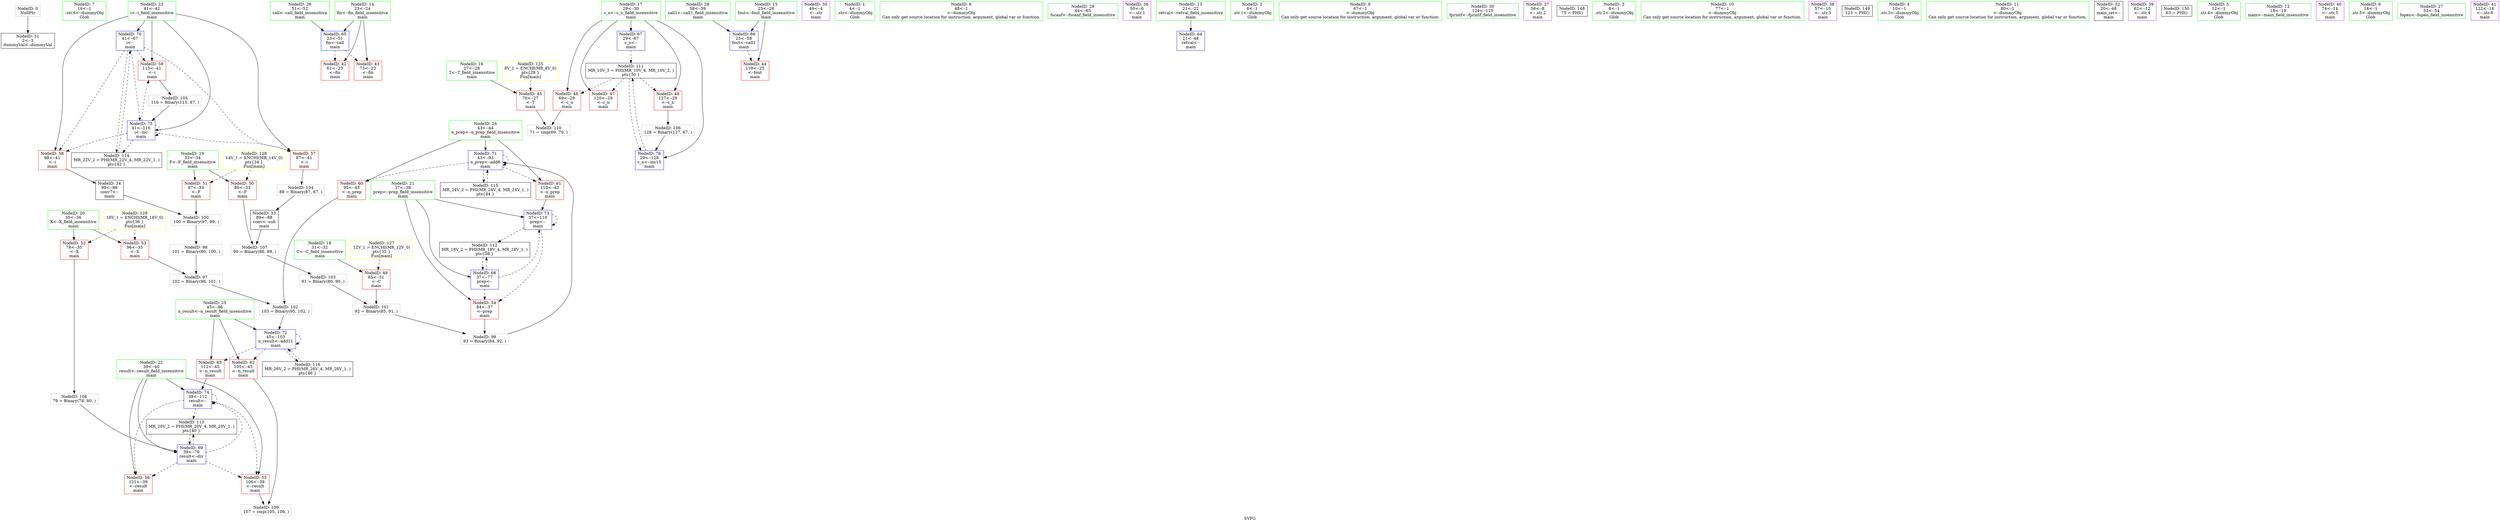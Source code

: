 digraph "SVFG" {
	label="SVFG";

	Node0x55b7d7e86f30 [shape=record,color=grey,label="{NodeID: 0\nNullPtr}"];
	Node0x55b7d7e86f30 -> Node0x55b7d7e9cb30[style=solid];
	Node0x55b7d7e9b270 [shape=record,color=green,label="{NodeID: 7\n16\<--1\n.str.6\<--dummyObj\nGlob }"];
	Node0x55b7d7e9d9f0 [shape=record,color=grey,label="{NodeID: 97\n102 = Binary(96, 101, )\n}"];
	Node0x55b7d7e9d9f0 -> Node0x55b7d7ea1fe0[style=solid];
	Node0x55b7d7e9bcd0 [shape=record,color=green,label="{NodeID: 14\n23\<--24\nfin\<--fin_field_insensitive\nmain\n}"];
	Node0x55b7d7e9bcd0 -> Node0x55b7d7e9d450[style=solid];
	Node0x55b7d7e9bcd0 -> Node0x55b7d7e9d520[style=solid];
	Node0x55b7d7e9bcd0 -> Node0x55b7d7e9f720[style=solid];
	Node0x55b7d7ea22e0 [shape=record,color=grey,label="{NodeID: 104\n88 = Binary(87, 67, )\n}"];
	Node0x55b7d7ea22e0 -> Node0x55b7d7e9cd00[style=solid];
	Node0x55b7d7e9c280 [shape=record,color=green,label="{NodeID: 21\n37\<--38\nprep\<--prep_field_insensitive\nmain\n}"];
	Node0x55b7d7e9c280 -> Node0x55b7d7e9ee30[style=solid];
	Node0x55b7d7e9c280 -> Node0x55b7d7e9f990[style=solid];
	Node0x55b7d7e9c280 -> Node0x55b7d7e9fda0[style=solid];
	Node0x55b7d7ea6470 [shape=record,color=black,label="{NodeID: 111\nMR_10V_3 = PHI(MR_10V_4, MR_10V_2, )\npts\{30 \}\n}"];
	Node0x55b7d7ea6470 -> Node0x55b7d7e9d790[style=dashed];
	Node0x55b7d7ea6470 -> Node0x55b7d7e9d860[style=dashed];
	Node0x55b7d7ea6470 -> Node0x55b7d7e9e950[style=dashed];
	Node0x55b7d7ea6470 -> Node0x55b7d7ea0010[style=dashed];
	Node0x55b7d7e9c860 [shape=record,color=green,label="{NodeID: 28\n58\<--59\ncall1\<--call1_field_insensitive\nmain\n}"];
	Node0x55b7d7e9c860 -> Node0x55b7d7e9f7f0[style=solid];
	Node0x55b7d7e9cea0 [shape=record,color=purple,label="{NodeID: 35\n49\<--4\n\<--.str\nmain\n}"];
	Node0x55b7d7eaa850 [shape=record,color=yellow,style=double,label="{NodeID: 125\n8V_1 = ENCHI(MR_8V_0)\npts\{28 \}\nFun[main]}"];
	Node0x55b7d7eaa850 -> Node0x55b7d7e9d6c0[style=dashed];
	Node0x55b7d7e9d450 [shape=record,color=red,label="{NodeID: 42\n61\<--23\n\<--fin\nmain\n}"];
	Node0x55b7d7e9ea20 [shape=record,color=red,label="{NodeID: 49\n85\<--31\n\<--C\nmain\n}"];
	Node0x55b7d7e9ea20 -> Node0x55b7d7e9dff0[style=solid];
	Node0x55b7d7e9efd0 [shape=record,color=red,label="{NodeID: 56\n121\<--39\n\<--result\nmain\n}"];
	Node0x55b7d7e9f580 [shape=record,color=red,label="{NodeID: 63\n112\<--45\n\<--n_result\nmain\n}"];
	Node0x55b7d7e9f580 -> Node0x55b7d7e9fe70[style=solid];
	Node0x55b7d7e9fb30 [shape=record,color=blue,label="{NodeID: 70\n41\<--67\ni\<--\nmain\n}"];
	Node0x55b7d7e9fb30 -> Node0x55b7d7e9f0a0[style=dashed];
	Node0x55b7d7e9fb30 -> Node0x55b7d7e9f170[style=dashed];
	Node0x55b7d7e9fb30 -> Node0x55b7d7e9f240[style=dashed];
	Node0x55b7d7e9fb30 -> Node0x55b7d7e9ff40[style=dashed];
	Node0x55b7d7e9fb30 -> Node0x55b7d7ea7370[style=dashed];
	Node0x55b7d7e85ca0 [shape=record,color=green,label="{NodeID: 1\n4\<--1\n.str\<--dummyObj\nGlob }"];
	Node0x55b7d7e9b300 [shape=record,color=green,label="{NodeID: 8\n48\<--1\n\<--dummyObj\nCan only get source location for instruction, argument, global var or function.}"];
	Node0x55b7d7e9db70 [shape=record,color=grey,label="{NodeID: 98\n101 = Binary(80, 100, )\n}"];
	Node0x55b7d7e9db70 -> Node0x55b7d7e9d9f0[style=solid];
	Node0x55b7d7e9bda0 [shape=record,color=green,label="{NodeID: 15\n25\<--26\nfout\<--fout_field_insensitive\nmain\n}"];
	Node0x55b7d7e9bda0 -> Node0x55b7d7e9d5f0[style=solid];
	Node0x55b7d7e9bda0 -> Node0x55b7d7e9f7f0[style=solid];
	Node0x55b7d7ea2460 [shape=record,color=grey,label="{NodeID: 105\n116 = Binary(115, 67, )\n}"];
	Node0x55b7d7ea2460 -> Node0x55b7d7e9ff40[style=solid];
	Node0x55b7d7e9c350 [shape=record,color=green,label="{NodeID: 22\n39\<--40\nresult\<--result_field_insensitive\nmain\n}"];
	Node0x55b7d7e9c350 -> Node0x55b7d7e9ef00[style=solid];
	Node0x55b7d7e9c350 -> Node0x55b7d7e9efd0[style=solid];
	Node0x55b7d7e9c350 -> Node0x55b7d7e9fa60[style=solid];
	Node0x55b7d7e9c350 -> Node0x55b7d7e9fe70[style=solid];
	Node0x55b7d7ea6970 [shape=record,color=black,label="{NodeID: 112\nMR_18V_2 = PHI(MR_18V_4, MR_18V_1, )\npts\{38 \}\n}"];
	Node0x55b7d7ea6970 -> Node0x55b7d7e9f990[style=dashed];
	Node0x55b7d7e9c930 [shape=record,color=green,label="{NodeID: 29\n64\<--65\nfscanf\<--fscanf_field_insensitive\n}"];
	Node0x55b7d7e9cf70 [shape=record,color=purple,label="{NodeID: 36\n50\<--6\n\<--.str.1\nmain\n}"];
	Node0x55b7d7e9d520 [shape=record,color=red,label="{NodeID: 43\n73\<--23\n\<--fin\nmain\n}"];
	Node0x55b7d7e9eaf0 [shape=record,color=red,label="{NodeID: 50\n86\<--33\n\<--F\nmain\n}"];
	Node0x55b7d7e9eaf0 -> Node0x55b7d7ea2760[style=solid];
	Node0x55b7d7e9f0a0 [shape=record,color=red,label="{NodeID: 57\n87\<--41\n\<--i\nmain\n}"];
	Node0x55b7d7e9f0a0 -> Node0x55b7d7ea22e0[style=solid];
	Node0x55b7d7e9f650 [shape=record,color=blue,label="{NodeID: 64\n21\<--48\nretval\<--\nmain\n}"];
	Node0x55b7d7e9fc00 [shape=record,color=blue,label="{NodeID: 71\n43\<--93\nn_prep\<--add6\nmain\n}"];
	Node0x55b7d7e9fc00 -> Node0x55b7d7e9f310[style=dashed];
	Node0x55b7d7e9fc00 -> Node0x55b7d7e9f3e0[style=dashed];
	Node0x55b7d7e9fc00 -> Node0x55b7d7e9fc00[style=dashed];
	Node0x55b7d7e9fc00 -> Node0x55b7d7ea7870[style=dashed];
	Node0x55b7d7e86200 [shape=record,color=green,label="{NodeID: 2\n6\<--1\n.str.1\<--dummyObj\nGlob }"];
	Node0x55b7d7e9b390 [shape=record,color=green,label="{NodeID: 9\n67\<--1\n\<--dummyObj\nCan only get source location for instruction, argument, global var or function.}"];
	Node0x55b7d7e9dcf0 [shape=record,color=grey,label="{NodeID: 99\n93 = Binary(84, 92, )\n}"];
	Node0x55b7d7e9dcf0 -> Node0x55b7d7e9fc00[style=solid];
	Node0x55b7d7e9be70 [shape=record,color=green,label="{NodeID: 16\n27\<--28\nT\<--T_field_insensitive\nmain\n}"];
	Node0x55b7d7e9be70 -> Node0x55b7d7e9d6c0[style=solid];
	Node0x55b7d7ea25e0 [shape=record,color=grey,label="{NodeID: 106\n128 = Binary(127, 67, )\n}"];
	Node0x55b7d7ea25e0 -> Node0x55b7d7ea0010[style=solid];
	Node0x55b7d7e9c420 [shape=record,color=green,label="{NodeID: 23\n41\<--42\ni\<--i_field_insensitive\nmain\n}"];
	Node0x55b7d7e9c420 -> Node0x55b7d7e9f0a0[style=solid];
	Node0x55b7d7e9c420 -> Node0x55b7d7e9f170[style=solid];
	Node0x55b7d7e9c420 -> Node0x55b7d7e9f240[style=solid];
	Node0x55b7d7e9c420 -> Node0x55b7d7e9fb30[style=solid];
	Node0x55b7d7e9c420 -> Node0x55b7d7e9ff40[style=solid];
	Node0x55b7d7ea6e70 [shape=record,color=black,label="{NodeID: 113\nMR_20V_2 = PHI(MR_20V_4, MR_20V_1, )\npts\{40 \}\n}"];
	Node0x55b7d7ea6e70 -> Node0x55b7d7e9fa60[style=dashed];
	Node0x55b7d7e9ca30 [shape=record,color=green,label="{NodeID: 30\n124\<--125\nfprintf\<--fprintf_field_insensitive\n}"];
	Node0x55b7d7e9d040 [shape=record,color=purple,label="{NodeID: 37\n56\<--8\n\<--.str.2\nmain\n}"];
	Node0x55b7d7eaaa10 [shape=record,color=yellow,style=double,label="{NodeID: 127\n12V_1 = ENCHI(MR_12V_0)\npts\{32 \}\nFun[main]}"];
	Node0x55b7d7eaaa10 -> Node0x55b7d7e9ea20[style=dashed];
	Node0x55b7d7e9d5f0 [shape=record,color=red,label="{NodeID: 44\n119\<--25\n\<--fout\nmain\n}"];
	Node0x55b7d7e9ebc0 [shape=record,color=red,label="{NodeID: 51\n97\<--33\n\<--F\nmain\n}"];
	Node0x55b7d7e9ebc0 -> Node0x55b7d7e9de70[style=solid];
	Node0x55b7d7e9f170 [shape=record,color=red,label="{NodeID: 58\n98\<--41\n\<--i\nmain\n}"];
	Node0x55b7d7e9f170 -> Node0x55b7d7e9cdd0[style=solid];
	Node0x55b7d7eb1c80 [shape=record,color=black,label="{NodeID: 148\n75 = PHI()\n}"];
	Node0x55b7d7e9f720 [shape=record,color=blue,label="{NodeID: 65\n23\<--51\nfin\<--call\nmain\n}"];
	Node0x55b7d7e9f720 -> Node0x55b7d7e9d450[style=dashed];
	Node0x55b7d7e9f720 -> Node0x55b7d7e9d520[style=dashed];
	Node0x55b7d7e9fcd0 [shape=record,color=blue,label="{NodeID: 72\n45\<--103\nn_result\<--add11\nmain\n}"];
	Node0x55b7d7e9fcd0 -> Node0x55b7d7e9f4b0[style=dashed];
	Node0x55b7d7e9fcd0 -> Node0x55b7d7e9f580[style=dashed];
	Node0x55b7d7e9fcd0 -> Node0x55b7d7e9fcd0[style=dashed];
	Node0x55b7d7e9fcd0 -> Node0x55b7d7ea7d70[style=dashed];
	Node0x55b7d7e86290 [shape=record,color=green,label="{NodeID: 3\n8\<--1\n.str.2\<--dummyObj\nGlob }"];
	Node0x55b7d7e86fc0 [shape=record,color=green,label="{NodeID: 10\n77\<--1\n\<--dummyObj\nCan only get source location for instruction, argument, global var or function.}"];
	Node0x55b7d7e9de70 [shape=record,color=grey,label="{NodeID: 100\n100 = Binary(97, 99, )\n}"];
	Node0x55b7d7e9de70 -> Node0x55b7d7e9db70[style=solid];
	Node0x55b7d7e9bf40 [shape=record,color=green,label="{NodeID: 17\n29\<--30\nc_n\<--c_n_field_insensitive\nmain\n}"];
	Node0x55b7d7e9bf40 -> Node0x55b7d7e9d790[style=solid];
	Node0x55b7d7e9bf40 -> Node0x55b7d7e9d860[style=solid];
	Node0x55b7d7e9bf40 -> Node0x55b7d7e9e950[style=solid];
	Node0x55b7d7e9bf40 -> Node0x55b7d7e9f8c0[style=solid];
	Node0x55b7d7e9bf40 -> Node0x55b7d7ea0010[style=solid];
	Node0x55b7d7ea2760 [shape=record,color=grey,label="{NodeID: 107\n90 = Binary(86, 89, )\n}"];
	Node0x55b7d7ea2760 -> Node0x55b7d7ea2160[style=solid];
	Node0x55b7d7e9c4f0 [shape=record,color=green,label="{NodeID: 24\n43\<--44\nn_prep\<--n_prep_field_insensitive\nmain\n}"];
	Node0x55b7d7e9c4f0 -> Node0x55b7d7e9f310[style=solid];
	Node0x55b7d7e9c4f0 -> Node0x55b7d7e9f3e0[style=solid];
	Node0x55b7d7e9c4f0 -> Node0x55b7d7e9fc00[style=solid];
	Node0x55b7d7ea7370 [shape=record,color=black,label="{NodeID: 114\nMR_22V_2 = PHI(MR_22V_4, MR_22V_1, )\npts\{42 \}\n}"];
	Node0x55b7d7ea7370 -> Node0x55b7d7e9fb30[style=dashed];
	Node0x55b7d7e9cb30 [shape=record,color=black,label="{NodeID: 31\n2\<--3\ndummyVal\<--dummyVal\n}"];
	Node0x55b7d7e9d110 [shape=record,color=purple,label="{NodeID: 38\n57\<--10\n\<--.str.3\nmain\n}"];
	Node0x55b7d7eaaaf0 [shape=record,color=yellow,style=double,label="{NodeID: 128\n14V_1 = ENCHI(MR_14V_0)\npts\{34 \}\nFun[main]}"];
	Node0x55b7d7eaaaf0 -> Node0x55b7d7e9eaf0[style=dashed];
	Node0x55b7d7eaaaf0 -> Node0x55b7d7e9ebc0[style=dashed];
	Node0x55b7d7e9d6c0 [shape=record,color=red,label="{NodeID: 45\n70\<--27\n\<--T\nmain\n}"];
	Node0x55b7d7e9d6c0 -> Node0x55b7d7ea2be0[style=solid];
	Node0x55b7d7e9ec90 [shape=record,color=red,label="{NodeID: 52\n78\<--35\n\<--X\nmain\n}"];
	Node0x55b7d7e9ec90 -> Node0x55b7d7ea28e0[style=solid];
	Node0x55b7d7e9f240 [shape=record,color=red,label="{NodeID: 59\n115\<--41\n\<--i\nmain\n}"];
	Node0x55b7d7e9f240 -> Node0x55b7d7ea2460[style=solid];
	Node0x55b7d7eb1d80 [shape=record,color=black,label="{NodeID: 149\n123 = PHI()\n}"];
	Node0x55b7d7e9f7f0 [shape=record,color=blue,label="{NodeID: 66\n25\<--58\nfout\<--call1\nmain\n}"];
	Node0x55b7d7e9f7f0 -> Node0x55b7d7e9d5f0[style=dashed];
	Node0x55b7d7e9fda0 [shape=record,color=blue,label="{NodeID: 73\n37\<--110\nprep\<--\nmain\n}"];
	Node0x55b7d7e9fda0 -> Node0x55b7d7e9ee30[style=dashed];
	Node0x55b7d7e9fda0 -> Node0x55b7d7e9fda0[style=dashed];
	Node0x55b7d7e9fda0 -> Node0x55b7d7ea6970[style=dashed];
	Node0x55b7d7e9aea0 [shape=record,color=green,label="{NodeID: 4\n10\<--1\n.str.3\<--dummyObj\nGlob }"];
	Node0x55b7d7e87090 [shape=record,color=green,label="{NodeID: 11\n80\<--1\n\<--dummyObj\nCan only get source location for instruction, argument, global var or function.}"];
	Node0x55b7d7e9dff0 [shape=record,color=grey,label="{NodeID: 101\n92 = Binary(85, 91, )\n}"];
	Node0x55b7d7e9dff0 -> Node0x55b7d7e9dcf0[style=solid];
	Node0x55b7d7e9c010 [shape=record,color=green,label="{NodeID: 18\n31\<--32\nC\<--C_field_insensitive\nmain\n}"];
	Node0x55b7d7e9c010 -> Node0x55b7d7e9ea20[style=solid];
	Node0x55b7d7ea28e0 [shape=record,color=grey,label="{NodeID: 108\n79 = Binary(78, 80, )\n}"];
	Node0x55b7d7ea28e0 -> Node0x55b7d7e9fa60[style=solid];
	Node0x55b7d7e9c5c0 [shape=record,color=green,label="{NodeID: 25\n45\<--46\nn_result\<--n_result_field_insensitive\nmain\n}"];
	Node0x55b7d7e9c5c0 -> Node0x55b7d7e9f4b0[style=solid];
	Node0x55b7d7e9c5c0 -> Node0x55b7d7e9f580[style=solid];
	Node0x55b7d7e9c5c0 -> Node0x55b7d7e9fcd0[style=solid];
	Node0x55b7d7ea7870 [shape=record,color=black,label="{NodeID: 115\nMR_24V_2 = PHI(MR_24V_4, MR_24V_1, )\npts\{44 \}\n}"];
	Node0x55b7d7ea7870 -> Node0x55b7d7e9fc00[style=dashed];
	Node0x55b7d7e9cc30 [shape=record,color=black,label="{NodeID: 32\n20\<--48\nmain_ret\<--\nmain\n}"];
	Node0x55b7d7e9d1e0 [shape=record,color=purple,label="{NodeID: 39\n62\<--12\n\<--.str.4\nmain\n}"];
	Node0x55b7d7eaac00 [shape=record,color=yellow,style=double,label="{NodeID: 129\n16V_1 = ENCHI(MR_16V_0)\npts\{36 \}\nFun[main]}"];
	Node0x55b7d7eaac00 -> Node0x55b7d7e9ec90[style=dashed];
	Node0x55b7d7eaac00 -> Node0x55b7d7e9ed60[style=dashed];
	Node0x55b7d7e9d790 [shape=record,color=red,label="{NodeID: 46\n69\<--29\n\<--c_n\nmain\n}"];
	Node0x55b7d7e9d790 -> Node0x55b7d7ea2be0[style=solid];
	Node0x55b7d7e9ed60 [shape=record,color=red,label="{NodeID: 53\n96\<--35\n\<--X\nmain\n}"];
	Node0x55b7d7e9ed60 -> Node0x55b7d7e9d9f0[style=solid];
	Node0x55b7d7e9f310 [shape=record,color=red,label="{NodeID: 60\n95\<--43\n\<--n_prep\nmain\n}"];
	Node0x55b7d7e9f310 -> Node0x55b7d7ea1fe0[style=solid];
	Node0x55b7d7eb1e80 [shape=record,color=black,label="{NodeID: 150\n63 = PHI()\n}"];
	Node0x55b7d7e9f8c0 [shape=record,color=blue,label="{NodeID: 67\n29\<--67\nc_n\<--\nmain\n}"];
	Node0x55b7d7e9f8c0 -> Node0x55b7d7ea6470[style=dashed];
	Node0x55b7d7e9fe70 [shape=record,color=blue,label="{NodeID: 74\n39\<--112\nresult\<--\nmain\n}"];
	Node0x55b7d7e9fe70 -> Node0x55b7d7e9ef00[style=dashed];
	Node0x55b7d7e9fe70 -> Node0x55b7d7e9efd0[style=dashed];
	Node0x55b7d7e9fe70 -> Node0x55b7d7e9fe70[style=dashed];
	Node0x55b7d7e9fe70 -> Node0x55b7d7ea6e70[style=dashed];
	Node0x55b7d7e9af30 [shape=record,color=green,label="{NodeID: 5\n12\<--1\n.str.4\<--dummyObj\nGlob }"];
	Node0x55b7d7e87190 [shape=record,color=green,label="{NodeID: 12\n18\<--19\nmain\<--main_field_insensitive\n}"];
	Node0x55b7d7ea1fe0 [shape=record,color=grey,label="{NodeID: 102\n103 = Binary(95, 102, )\n}"];
	Node0x55b7d7ea1fe0 -> Node0x55b7d7e9fcd0[style=solid];
	Node0x55b7d7e9c0e0 [shape=record,color=green,label="{NodeID: 19\n33\<--34\nF\<--F_field_insensitive\nmain\n}"];
	Node0x55b7d7e9c0e0 -> Node0x55b7d7e9eaf0[style=solid];
	Node0x55b7d7e9c0e0 -> Node0x55b7d7e9ebc0[style=solid];
	Node0x55b7d7ea2a60 [shape=record,color=grey,label="{NodeID: 109\n107 = cmp(105, 106, )\n}"];
	Node0x55b7d7e9c690 [shape=record,color=green,label="{NodeID: 26\n51\<--52\ncall\<--call_field_insensitive\nmain\n}"];
	Node0x55b7d7e9c690 -> Node0x55b7d7e9f720[style=solid];
	Node0x55b7d7ea7d70 [shape=record,color=black,label="{NodeID: 116\nMR_26V_2 = PHI(MR_26V_4, MR_26V_1, )\npts\{46 \}\n}"];
	Node0x55b7d7ea7d70 -> Node0x55b7d7e9fcd0[style=dashed];
	Node0x55b7d7e9cd00 [shape=record,color=black,label="{NodeID: 33\n89\<--88\nconv\<--sub\nmain\n}"];
	Node0x55b7d7e9cd00 -> Node0x55b7d7ea2760[style=solid];
	Node0x55b7d7e9d2b0 [shape=record,color=purple,label="{NodeID: 40\n74\<--14\n\<--.str.5\nmain\n}"];
	Node0x55b7d7e9d860 [shape=record,color=red,label="{NodeID: 47\n120\<--29\n\<--c_n\nmain\n}"];
	Node0x55b7d7e9ee30 [shape=record,color=red,label="{NodeID: 54\n84\<--37\n\<--prep\nmain\n}"];
	Node0x55b7d7e9ee30 -> Node0x55b7d7e9dcf0[style=solid];
	Node0x55b7d7e9f3e0 [shape=record,color=red,label="{NodeID: 61\n110\<--43\n\<--n_prep\nmain\n}"];
	Node0x55b7d7e9f3e0 -> Node0x55b7d7e9fda0[style=solid];
	Node0x55b7d7e9f990 [shape=record,color=blue,label="{NodeID: 68\n37\<--77\nprep\<--\nmain\n}"];
	Node0x55b7d7e9f990 -> Node0x55b7d7e9ee30[style=dashed];
	Node0x55b7d7e9f990 -> Node0x55b7d7e9fda0[style=dashed];
	Node0x55b7d7e9f990 -> Node0x55b7d7ea6970[style=dashed];
	Node0x55b7d7e9ff40 [shape=record,color=blue,label="{NodeID: 75\n41\<--116\ni\<--inc\nmain\n}"];
	Node0x55b7d7e9ff40 -> Node0x55b7d7e9f0a0[style=dashed];
	Node0x55b7d7e9ff40 -> Node0x55b7d7e9f170[style=dashed];
	Node0x55b7d7e9ff40 -> Node0x55b7d7e9f240[style=dashed];
	Node0x55b7d7e9ff40 -> Node0x55b7d7e9ff40[style=dashed];
	Node0x55b7d7e9ff40 -> Node0x55b7d7ea7370[style=dashed];
	Node0x55b7d7e9b1e0 [shape=record,color=green,label="{NodeID: 6\n14\<--1\n.str.5\<--dummyObj\nGlob }"];
	Node0x55b7d7e9bc00 [shape=record,color=green,label="{NodeID: 13\n21\<--22\nretval\<--retval_field_insensitive\nmain\n}"];
	Node0x55b7d7e9bc00 -> Node0x55b7d7e9f650[style=solid];
	Node0x55b7d7ea2160 [shape=record,color=grey,label="{NodeID: 103\n91 = Binary(80, 90, )\n}"];
	Node0x55b7d7ea2160 -> Node0x55b7d7e9dff0[style=solid];
	Node0x55b7d7e9c1b0 [shape=record,color=green,label="{NodeID: 20\n35\<--36\nX\<--X_field_insensitive\nmain\n}"];
	Node0x55b7d7e9c1b0 -> Node0x55b7d7e9ec90[style=solid];
	Node0x55b7d7e9c1b0 -> Node0x55b7d7e9ed60[style=solid];
	Node0x55b7d7ea2be0 [shape=record,color=grey,label="{NodeID: 110\n71 = cmp(69, 70, )\n}"];
	Node0x55b7d7e9c760 [shape=record,color=green,label="{NodeID: 27\n53\<--54\nfopen\<--fopen_field_insensitive\n}"];
	Node0x55b7d7e9cdd0 [shape=record,color=black,label="{NodeID: 34\n99\<--98\nconv7\<--\nmain\n}"];
	Node0x55b7d7e9cdd0 -> Node0x55b7d7e9de70[style=solid];
	Node0x55b7d7e9d380 [shape=record,color=purple,label="{NodeID: 41\n122\<--16\n\<--.str.6\nmain\n}"];
	Node0x55b7d7e9e950 [shape=record,color=red,label="{NodeID: 48\n127\<--29\n\<--c_n\nmain\n}"];
	Node0x55b7d7e9e950 -> Node0x55b7d7ea25e0[style=solid];
	Node0x55b7d7e9ef00 [shape=record,color=red,label="{NodeID: 55\n106\<--39\n\<--result\nmain\n}"];
	Node0x55b7d7e9ef00 -> Node0x55b7d7ea2a60[style=solid];
	Node0x55b7d7e9f4b0 [shape=record,color=red,label="{NodeID: 62\n105\<--45\n\<--n_result\nmain\n}"];
	Node0x55b7d7e9f4b0 -> Node0x55b7d7ea2a60[style=solid];
	Node0x55b7d7e9fa60 [shape=record,color=blue,label="{NodeID: 69\n39\<--79\nresult\<--div\nmain\n}"];
	Node0x55b7d7e9fa60 -> Node0x55b7d7e9ef00[style=dashed];
	Node0x55b7d7e9fa60 -> Node0x55b7d7e9efd0[style=dashed];
	Node0x55b7d7e9fa60 -> Node0x55b7d7e9fe70[style=dashed];
	Node0x55b7d7e9fa60 -> Node0x55b7d7ea6e70[style=dashed];
	Node0x55b7d7ea0010 [shape=record,color=blue,label="{NodeID: 76\n29\<--128\nc_n\<--inc15\nmain\n}"];
	Node0x55b7d7ea0010 -> Node0x55b7d7ea6470[style=dashed];
}
